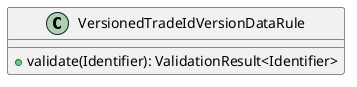 @startuml

    class VersionedTradeIdVersionDataRule [[VersionedTradeIdVersionDataRule.html]] {
        +validate(Identifier): ValidationResult<Identifier>
    }

@enduml
